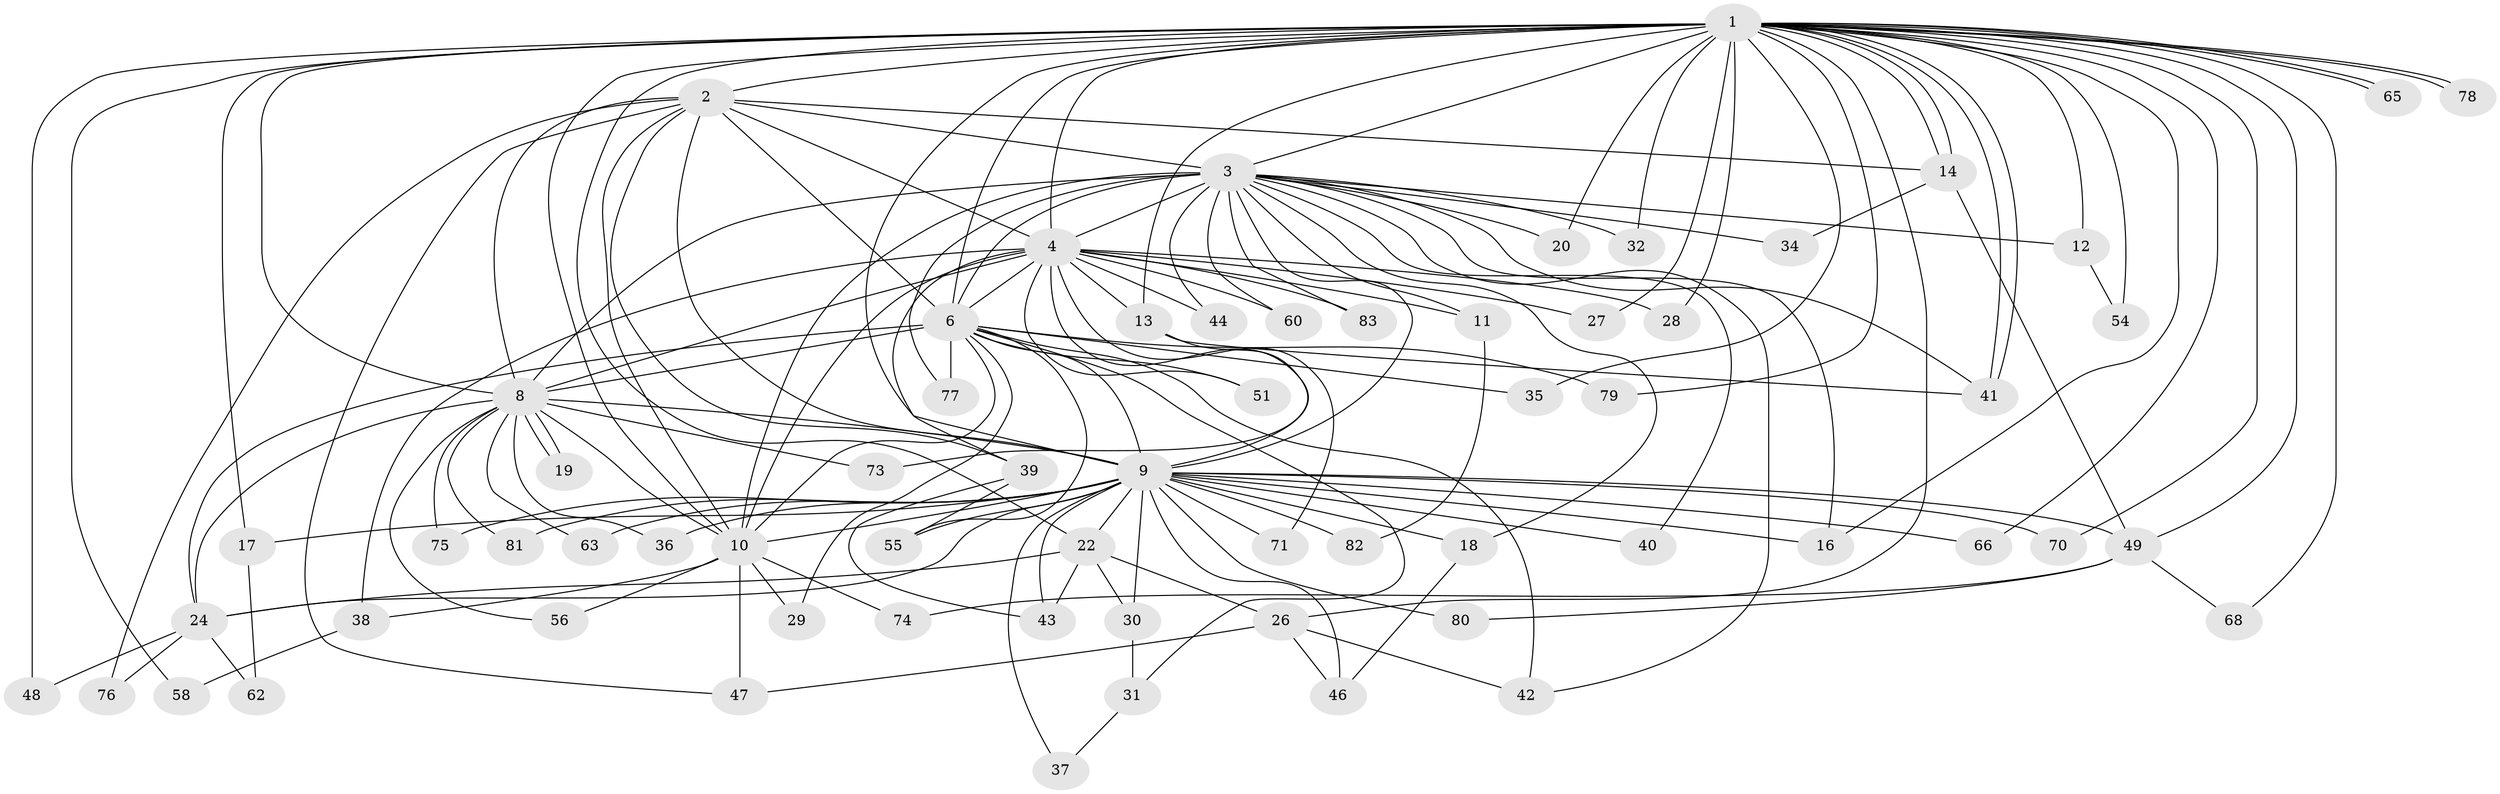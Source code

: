 // Generated by graph-tools (version 1.1) at 2025/51/02/27/25 19:51:44]
// undirected, 65 vertices, 154 edges
graph export_dot {
graph [start="1"]
  node [color=gray90,style=filled];
  1 [super="+25"];
  2 [super="+61"];
  3 [super="+5"];
  4 [super="+15"];
  6 [super="+7"];
  8 [super="+21"];
  9 [super="+69"];
  10;
  11;
  12;
  13 [super="+67"];
  14 [super="+23"];
  16 [super="+33"];
  17;
  18 [super="+64"];
  19;
  20;
  22 [super="+84"];
  24 [super="+53"];
  26;
  27;
  28;
  29;
  30;
  31;
  32;
  34;
  35;
  36;
  37;
  38;
  39;
  40;
  41 [super="+45"];
  42 [super="+59"];
  43 [super="+52"];
  44;
  46 [super="+50"];
  47 [super="+57"];
  48;
  49;
  51;
  54;
  55 [super="+72"];
  56;
  58;
  60;
  62;
  63;
  65;
  66;
  68;
  70;
  71;
  73;
  74;
  75;
  76;
  77;
  78;
  79;
  80;
  81;
  82;
  83;
  1 -- 2;
  1 -- 3 [weight=3];
  1 -- 4;
  1 -- 6 [weight=2];
  1 -- 8;
  1 -- 9;
  1 -- 10;
  1 -- 12;
  1 -- 13;
  1 -- 14;
  1 -- 14;
  1 -- 16;
  1 -- 17;
  1 -- 20;
  1 -- 22;
  1 -- 26;
  1 -- 27;
  1 -- 28;
  1 -- 32;
  1 -- 35;
  1 -- 41;
  1 -- 41;
  1 -- 48;
  1 -- 49;
  1 -- 54;
  1 -- 58;
  1 -- 65;
  1 -- 65;
  1 -- 66;
  1 -- 68;
  1 -- 70;
  1 -- 78;
  1 -- 78;
  1 -- 79;
  2 -- 3 [weight=2];
  2 -- 4;
  2 -- 6 [weight=2];
  2 -- 8 [weight=2];
  2 -- 9;
  2 -- 10;
  2 -- 39;
  2 -- 76;
  2 -- 14;
  2 -- 47;
  3 -- 4 [weight=2];
  3 -- 6 [weight=4];
  3 -- 8 [weight=2];
  3 -- 9 [weight=2];
  3 -- 10 [weight=2];
  3 -- 11;
  3 -- 16;
  3 -- 18;
  3 -- 34;
  3 -- 40;
  3 -- 42;
  3 -- 60;
  3 -- 77;
  3 -- 83;
  3 -- 32;
  3 -- 12;
  3 -- 44;
  3 -- 20;
  3 -- 41;
  4 -- 6 [weight=2];
  4 -- 8;
  4 -- 9;
  4 -- 10;
  4 -- 11;
  4 -- 13;
  4 -- 27;
  4 -- 39;
  4 -- 44;
  4 -- 51;
  4 -- 60;
  4 -- 71;
  4 -- 83;
  4 -- 28;
  4 -- 38;
  6 -- 8 [weight=3];
  6 -- 9 [weight=2];
  6 -- 10 [weight=2];
  6 -- 42;
  6 -- 55;
  6 -- 79;
  6 -- 35;
  6 -- 77;
  6 -- 51;
  6 -- 24;
  6 -- 29;
  6 -- 31;
  8 -- 9;
  8 -- 10;
  8 -- 19;
  8 -- 19;
  8 -- 36;
  8 -- 63;
  8 -- 73;
  8 -- 75;
  8 -- 24;
  8 -- 81;
  8 -- 56;
  9 -- 10;
  9 -- 17;
  9 -- 18 [weight=2];
  9 -- 22;
  9 -- 24;
  9 -- 30;
  9 -- 36;
  9 -- 37;
  9 -- 40;
  9 -- 63;
  9 -- 66;
  9 -- 70;
  9 -- 71;
  9 -- 75;
  9 -- 80;
  9 -- 81;
  9 -- 82;
  9 -- 49;
  9 -- 55;
  9 -- 46;
  9 -- 43;
  9 -- 16;
  10 -- 29;
  10 -- 38;
  10 -- 47;
  10 -- 56;
  10 -- 74;
  11 -- 82;
  12 -- 54;
  13 -- 73;
  13 -- 41;
  14 -- 34;
  14 -- 49;
  17 -- 62;
  18 -- 46;
  22 -- 26;
  22 -- 30;
  22 -- 43;
  22 -- 24;
  24 -- 48;
  24 -- 62;
  24 -- 76;
  26 -- 46;
  26 -- 47;
  26 -- 42;
  30 -- 31;
  31 -- 37;
  38 -- 58;
  39 -- 43;
  39 -- 55;
  49 -- 68;
  49 -- 74;
  49 -- 80;
}
